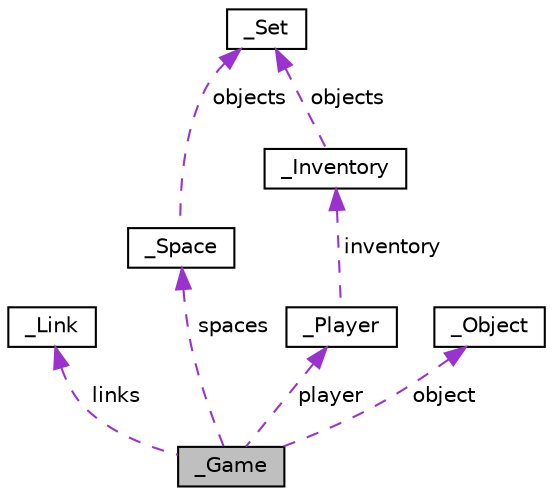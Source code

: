 digraph "_Game"
{
  edge [fontname="Helvetica",fontsize="10",labelfontname="Helvetica",labelfontsize="10"];
  node [fontname="Helvetica",fontsize="10",shape=record];
  Node1 [label="_Game",height=0.2,width=0.4,color="black", fillcolor="grey75", style="filled", fontcolor="black"];
  Node2 -> Node1 [dir="back",color="darkorchid3",fontsize="10",style="dashed",label=" links" ,fontname="Helvetica"];
  Node2 [label="_Link",height=0.2,width=0.4,color="black", fillcolor="white", style="filled",URL="$struct__Link.html"];
  Node3 -> Node1 [dir="back",color="darkorchid3",fontsize="10",style="dashed",label=" spaces" ,fontname="Helvetica"];
  Node3 [label="_Space",height=0.2,width=0.4,color="black", fillcolor="white", style="filled",URL="$struct__Space.html"];
  Node4 -> Node3 [dir="back",color="darkorchid3",fontsize="10",style="dashed",label=" objects" ,fontname="Helvetica"];
  Node4 [label="_Set",height=0.2,width=0.4,color="black", fillcolor="white", style="filled",URL="$struct__Set.html"];
  Node5 -> Node1 [dir="back",color="darkorchid3",fontsize="10",style="dashed",label=" object" ,fontname="Helvetica"];
  Node5 [label="_Object",height=0.2,width=0.4,color="black", fillcolor="white", style="filled",URL="$struct__Object.html"];
  Node6 -> Node1 [dir="back",color="darkorchid3",fontsize="10",style="dashed",label=" player" ,fontname="Helvetica"];
  Node6 [label="_Player",height=0.2,width=0.4,color="black", fillcolor="white", style="filled",URL="$struct__Player.html"];
  Node7 -> Node6 [dir="back",color="darkorchid3",fontsize="10",style="dashed",label=" inventory" ,fontname="Helvetica"];
  Node7 [label="_Inventory",height=0.2,width=0.4,color="black", fillcolor="white", style="filled",URL="$struct__Inventory.html"];
  Node4 -> Node7 [dir="back",color="darkorchid3",fontsize="10",style="dashed",label=" objects" ,fontname="Helvetica"];
}
